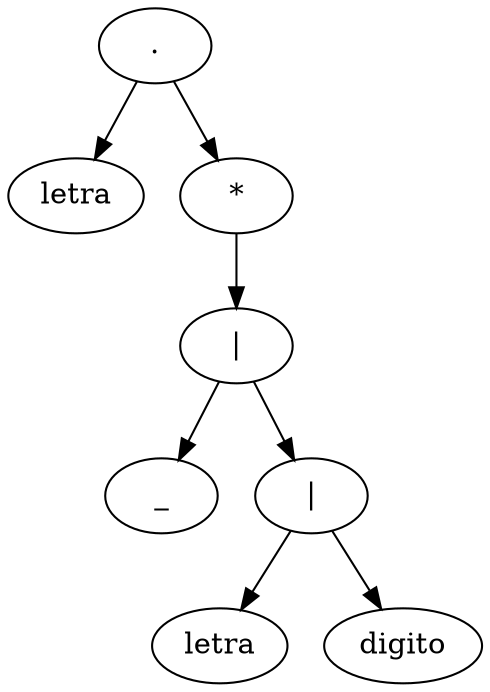 digraph Arbol_Sintactico{

node0[label = "."];
node0 -> node00
node00[label = "letra"];
node0 -> node01
node01[label = "*"];
node01 -> node010
node010[label = "|"];
node010 -> node0100
node0100[label = "_"];
node010 -> node0101
node0101[label = "|"];
node0101 -> node01010
node01010[label = "letra"];
node0101 -> node01011
node01011[label = "digito"];


}
